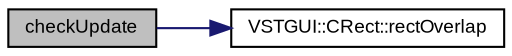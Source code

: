 digraph "checkUpdate"
{
  bgcolor="transparent";
  edge [fontname="Arial",fontsize="9",labelfontname="Arial",labelfontsize="9"];
  node [fontname="Arial",fontsize="9",shape=record];
  rankdir="LR";
  Node1 [label="checkUpdate",height=0.2,width=0.4,color="black", fillcolor="grey75", style="filled" fontcolor="black"];
  Node1 -> Node2 [color="midnightblue",fontsize="9",style="solid",fontname="Arial"];
  Node2 [label="VSTGUI::CRect::rectOverlap",height=0.2,width=0.4,color="black",URL="$struct_v_s_t_g_u_i_1_1_c_rect.html#a55ac47ed5972c5f2baeffa332dab10f8"];
}
